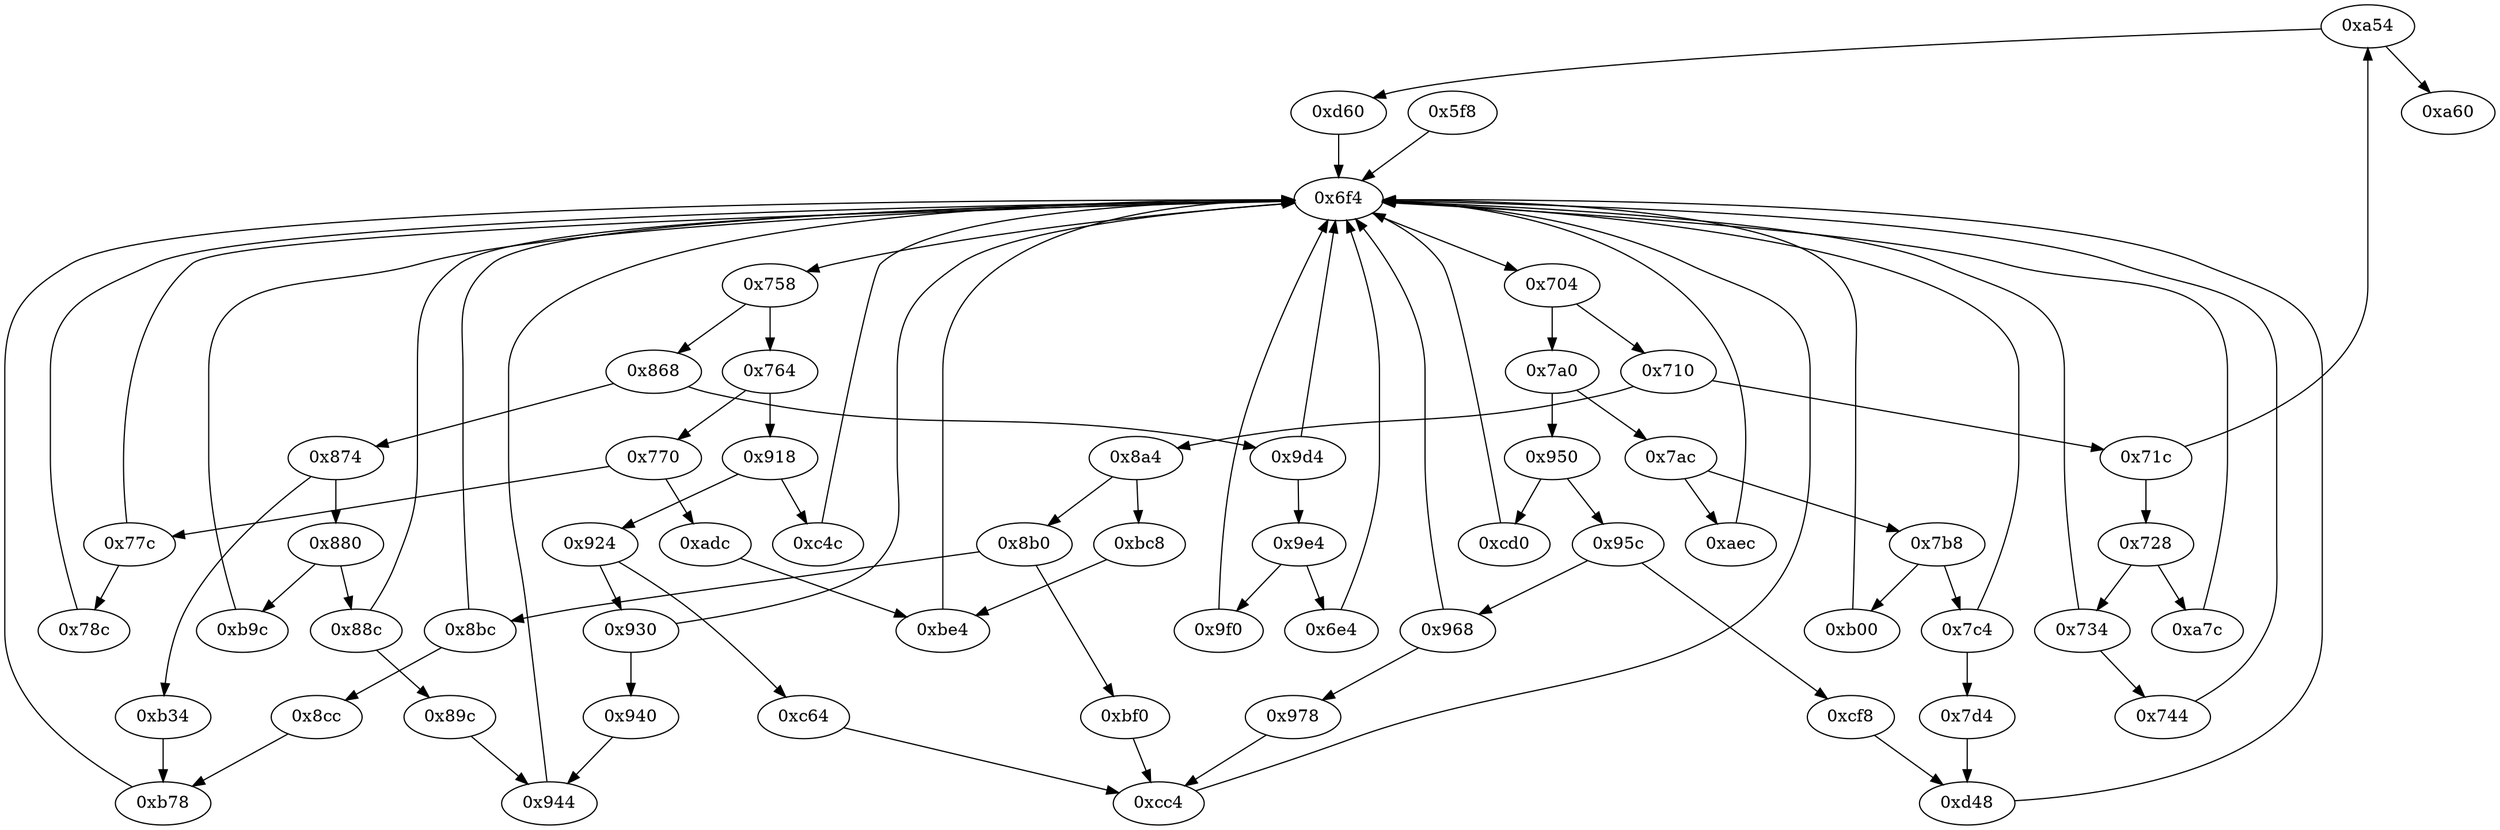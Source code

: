 strict digraph "" {
	"0xa60"	 [opcode="[u'ldr', u'cmp', u'mov', u'ldr', u'sub', u'pop']"];
	"0xadc"	 [opcode="[u'ldr', u'str', u'ldr', u'b']"];
	"0xbe4"	 [opcode="[u'str', u'ldr', u'b']"];
	"0xadc" -> "0xbe4";
	"0x95c"	 [opcode="[u'ldr', u'cmp', u'b']"];
	"0x968"	 [opcode="[u'ldr', u'cmp', u'mov', u'b']"];
	"0x95c" -> "0x968";
	"0xcf8"	 [opcode="[u'ldr', u'mov', u'ldr', u'ldr', u'ldr', u'ldr', u'cmp', u'mov', u'sub', u'sub', u'add', u'mul', u'mvn', u'mov', u'orr', u'ldr', \
u'cmn', u'mov', u'teq', u'ldr']"];
	"0x95c" -> "0xcf8";
	"0xc4c"	 [opcode="[u'ldrb', u'ldr', u'ldr', u'cmp', u'mov', u'b']"];
	"0x6f4"	 [opcode="[u'mov', u'ldr', u'cmp', u'b']"];
	"0xc4c" -> "0x6f4";
	"0x89c"	 [opcode="[u'mov', u'b']"];
	"0x944"	 [opcode="[u'str', u'ldr', u'b']"];
	"0x89c" -> "0x944";
	"0x8cc"	 [opcode="[u'ldr', u'ldr', u'cmp', u'mov', u'mov', u'strb', u'ldr', u'ldr', u'sub', u'mul', u'eor', u'and', u'ldr', u'ldr', u'mov', u'mov', \
u'cmp', u'mov', u'b']"];
	"0xb78"	 [opcode="[u'cmp', u'mov', u'mov', u'cmp', u'mov', u'mov', u'teq', u'mov', u'b']"];
	"0x8cc" -> "0xb78";
	"0x940"	 [opcode="[u'mov']"];
	"0x940" -> "0x944";
	"0x7a0"	 [opcode="[u'ldr', u'cmp', u'b']"];
	"0x7ac"	 [opcode="[u'ldr', u'cmp', u'b']"];
	"0x7a0" -> "0x7ac";
	"0x950"	 [opcode="[u'ldr', u'cmp', u'b']"];
	"0x7a0" -> "0x950";
	"0xa7c"	 [opcode="[u'ldr', u'ldr', u'ldr', u'ldr', u'rsb', u'mvn', u'mul', u'eor', u'and', u'ldr', u'mov', u'mov', u'ldr', u'cmp', u'mov', u'cmp', \
u'mov', u'mov', u'cmp', u'mov', u'mov', u'teq', u'mov', u'b']"];
	"0xa7c" -> "0x6f4";
	"0x8b0"	 [opcode="[u'ldr', u'cmp', u'b']"];
	"0x8bc"	 [opcode="[u'ldr', u'cmp', u'mov', u'b']"];
	"0x8b0" -> "0x8bc";
	"0xbf0"	 [opcode="[u'ldr', u'mov', u'ldr', u'ldr', u'add', u'sub', u'sub', u'mul', u'mov', u'eor', u'and', u'ldr', u'mov', u'ldr', u'cmp', u'mov', \
u'teq', u'ldr', u'mov', u'cmp', u'mov', u'mov', u'b']"];
	"0x8b0" -> "0xbf0";
	"0x944" -> "0x6f4";
	"0x9d4"	 [opcode="[u'ldr', u'cmp', u'mov', u'b']"];
	"0x9e4"	 [opcode="[u'ldr', u'cmp', u'b']"];
	"0x9d4" -> "0x9e4";
	"0x9d4" -> "0x6f4";
	"0x9f0"	 [opcode="[u'ldr', u'ldr', u'bl', u'ldr', u'mov', u'ldr', u'sub', u'mul', u'eor', u'and', u'ldr', u'mov', u'mov', u'ldr', u'ldr', u'cmp', \
u'mov', u'teq', u'ldr', u'mov', u'cmp', u'mov', u'cmp', u'mov', u'b']"];
	"0x9f0" -> "0x6f4";
	"0x7c4"	 [opcode="[u'ldr', u'cmp', u'mov', u'b']"];
	"0x7c4" -> "0x6f4";
	"0x7d4"	 [opcode="[u'ldr', u'ldr', u'smull', u'asr', u'add', u'add', u'sub', u'ldr', u'add', u'add', u'str', u'ldr', u'smull', u'asr', u'mov', u'add', \
u'str', u'ldr', u'ldr', u'ldr', u'ldr', u'ldr', u'cmp', u'mov', u'sub', u'sub', u'add', u'mul', u'mvn', u'mov', u'orr', u'ldr', \
u'cmn', u'mov', u'teq', u'ldr', u'b']"];
	"0x7c4" -> "0x7d4";
	"0x6e4"	 [opcode="[u'ldr', u'cmp', u'mov', u'mov']"];
	"0x6e4" -> "0x6f4";
	"0x880"	 [opcode="[u'ldr', u'cmp', u'b']"];
	"0xb9c"	 [opcode="[u'ldrb', u'ldrb', u'ldr', u'mov', u'cmp', u'mov', u'cmp', u'mov', u'teq', u'mov', u'b']"];
	"0x880" -> "0xb9c";
	"0x88c"	 [opcode="[u'ldr', u'cmp', u'mov', u'b']"];
	"0x880" -> "0x88c";
	"0x868"	 [opcode="[u'ldr', u'cmp', u'b']"];
	"0x868" -> "0x9d4";
	"0x874"	 [opcode="[u'ldr', u'cmp', u'b']"];
	"0x868" -> "0x874";
	"0x710"	 [opcode="[u'ldr', u'cmp', u'b']"];
	"0x8a4"	 [opcode="[u'ldr', u'cmp', u'b']"];
	"0x710" -> "0x8a4";
	"0x71c"	 [opcode="[u'ldr', u'cmp', u'b']"];
	"0x710" -> "0x71c";
	"0x924"	 [opcode="[u'ldr', u'cmp', u'b']"];
	"0xc64"	 [opcode="[u'ldr', u'mov', u'str', u'ldr', u'ldr', u'ldr', u'add', u'sub', u'sub', u'mul', u'mov', u'eor', u'and', u'ldr', u'mov', u'ldr', \
u'cmp', u'mov', u'teq', u'ldr', u'mov', u'cmp', u'mov', u'mov']"];
	"0x924" -> "0xc64";
	"0x930"	 [opcode="[u'ldr', u'cmp', u'mov', u'b']"];
	"0x924" -> "0x930";
	"0xcc4"	 [opcode="[u'cmp', u'mov', u'b']"];
	"0xcc4" -> "0x6f4";
	"0x734"	 [opcode="[u'ldr', u'cmp', u'mov', u'b']"];
	"0x734" -> "0x6f4";
	"0x744"	 [opcode="[u'ldr', u'ldr', u'bl', u'mov', u'b']"];
	"0x734" -> "0x744";
	"0xbe4" -> "0x6f4";
	"0x758"	 [opcode="[u'ldr', u'cmp', u'b']"];
	"0x758" -> "0x868";
	"0x764"	 [opcode="[u'ldr', u'cmp', u'b']"];
	"0x758" -> "0x764";
	"0xb9c" -> "0x6f4";
	"0xbc8"	 [opcode="[u'ldr', u'ldr', u'ldrb', u'str', u'mov', u'str', u'ldr']"];
	"0xbc8" -> "0xbe4";
	"0x770"	 [opcode="[u'ldr', u'cmp', u'b']"];
	"0x770" -> "0xadc";
	"0x77c"	 [opcode="[u'ldr', u'cmp', u'mov', u'b']"];
	"0x770" -> "0x77c";
	"0x8bc" -> "0x8cc";
	"0x8bc" -> "0x6f4";
	"0x728"	 [opcode="[u'ldr', u'cmp', u'b']"];
	"0x728" -> "0xa7c";
	"0x728" -> "0x734";
	"0x7b8"	 [opcode="[u'ldr', u'cmp', u'b']"];
	"0x7ac" -> "0x7b8";
	"0xaec"	 [opcode="[u'ldr', u'ldr', u'bl', u'mov', u'b']"];
	"0x7ac" -> "0xaec";
	"0x9e4" -> "0x9f0";
	"0x9e4" -> "0x6e4";
	"0xc64" -> "0xcc4";
	"0xb34"	 [opcode="[u'ldr', u'ldr', u'ldr', u'ldr', u'sub', u'sub', u'add', u'mul', u'eor', u'and', u'ldr', u'ldr', u'ldr', u'mov', u'mov', u'cmp', \
u'mov']"];
	"0xb34" -> "0xb78";
	"0xa54"	 [opcode="[u'ldr', u'cmp', u'b']"];
	"0xa54" -> "0xa60";
	"0xd60"	 [opcode="[u'ldr', u'ldr', u'ldr', u'ldr', u'cmp', u'mov', u'b']"];
	"0xa54" -> "0xd60";
	"0x968" -> "0x6f4";
	"0x978"	 [opcode="[u'ldr', u'mov', u'ldr', u'ldr', u'add', u'sub', u'sub', u'mul', u'mov', u'eor', u'and', u'ldr', u'mov', u'ldr', u'cmp', u'mov', \
u'teq', u'ldr', u'mov', u'cmp', u'mov', u'mov', u'b']"];
	"0x968" -> "0x978";
	"0x88c" -> "0x89c";
	"0x88c" -> "0x6f4";
	"0xbf0" -> "0xcc4";
	"0x7b8" -> "0x7c4";
	"0xb00"	 [opcode="[u'ldr', u'ldr', u'ldr', u'ldr', u'ldr', u'ldr', u'ldr', u'ldr', u'ldr', u'ldr', u'ldr', u'ldr', u'b']"];
	"0x7b8" -> "0xb00";
	"0x8a4" -> "0x8b0";
	"0x8a4" -> "0xbc8";
	"0xd60" -> "0x6f4";
	"0x874" -> "0x880";
	"0x874" -> "0xb34";
	"0x6f4" -> "0x758";
	"0x704"	 [opcode="[u'ldr', u'cmp', u'b']"];
	"0x6f4" -> "0x704";
	"0xb78" -> "0x6f4";
	"0x950" -> "0x95c";
	"0xcd0"	 [opcode="[u'ldr', u'str', u'ldr', u'str', u'ldr', u'ldr', u'ldr', u'cmp', u'mov', u'b']"];
	"0x950" -> "0xcd0";
	"0xd48"	 [opcode="[u'mov', u'cmn', u'mov', u'cmp', u'mov', u'b']"];
	"0xcf8" -> "0xd48";
	"0x78c"	 [opcode="[u'ldr', u'cmp', u'mov', u'ldr', u'b']"];
	"0x78c" -> "0x6f4";
	"0xb00" -> "0x6f4";
	"0xd48" -> "0x6f4";
	"0x764" -> "0x770";
	"0x918"	 [opcode="[u'ldr', u'cmp', u'b']"];
	"0x764" -> "0x918";
	"0x978" -> "0xcc4";
	"0x930" -> "0x940";
	"0x930" -> "0x6f4";
	"0x704" -> "0x7a0";
	"0x704" -> "0x710";
	"0x77c" -> "0x6f4";
	"0x77c" -> "0x78c";
	"0x7d4" -> "0xd48";
	"0x918" -> "0xc4c";
	"0x918" -> "0x924";
	"0xaec" -> "0x6f4";
	"0x71c" -> "0x728";
	"0x71c" -> "0xa54";
	"0x744" -> "0x6f4";
	"0xcd0" -> "0x6f4";
	"0x5f8"	 [opcode="[u'push', u'add', u'sub', u'str', u'ldr', u'str', u'mvn', u'ldr', u'ldr', u'sub', u'sub', u'add', u'mul', u'mov', u'eor', u'tst', \
u'ldr', u'mov', u'mov', u'strb', u'ldr', u'cmp', u'mov', u'strb', u'ldr', u'ldr', u'ldr', u'str', u'ldr', u'str', u'ldr', u'str', \
u'ldr', u'str', u'ldr', u'str', u'ldr', u'str', u'ldr', u'ldr', u'ldr', u'ldr', u'str', u'ldr', u'ldr', u'str', u'ldr', u'add', \
u'str', u'ldr', u'add', u'str', u'ldr', u'add', u'str', u'str', u'str', u'str', u'b']"];
	"0x5f8" -> "0x6f4";
}
